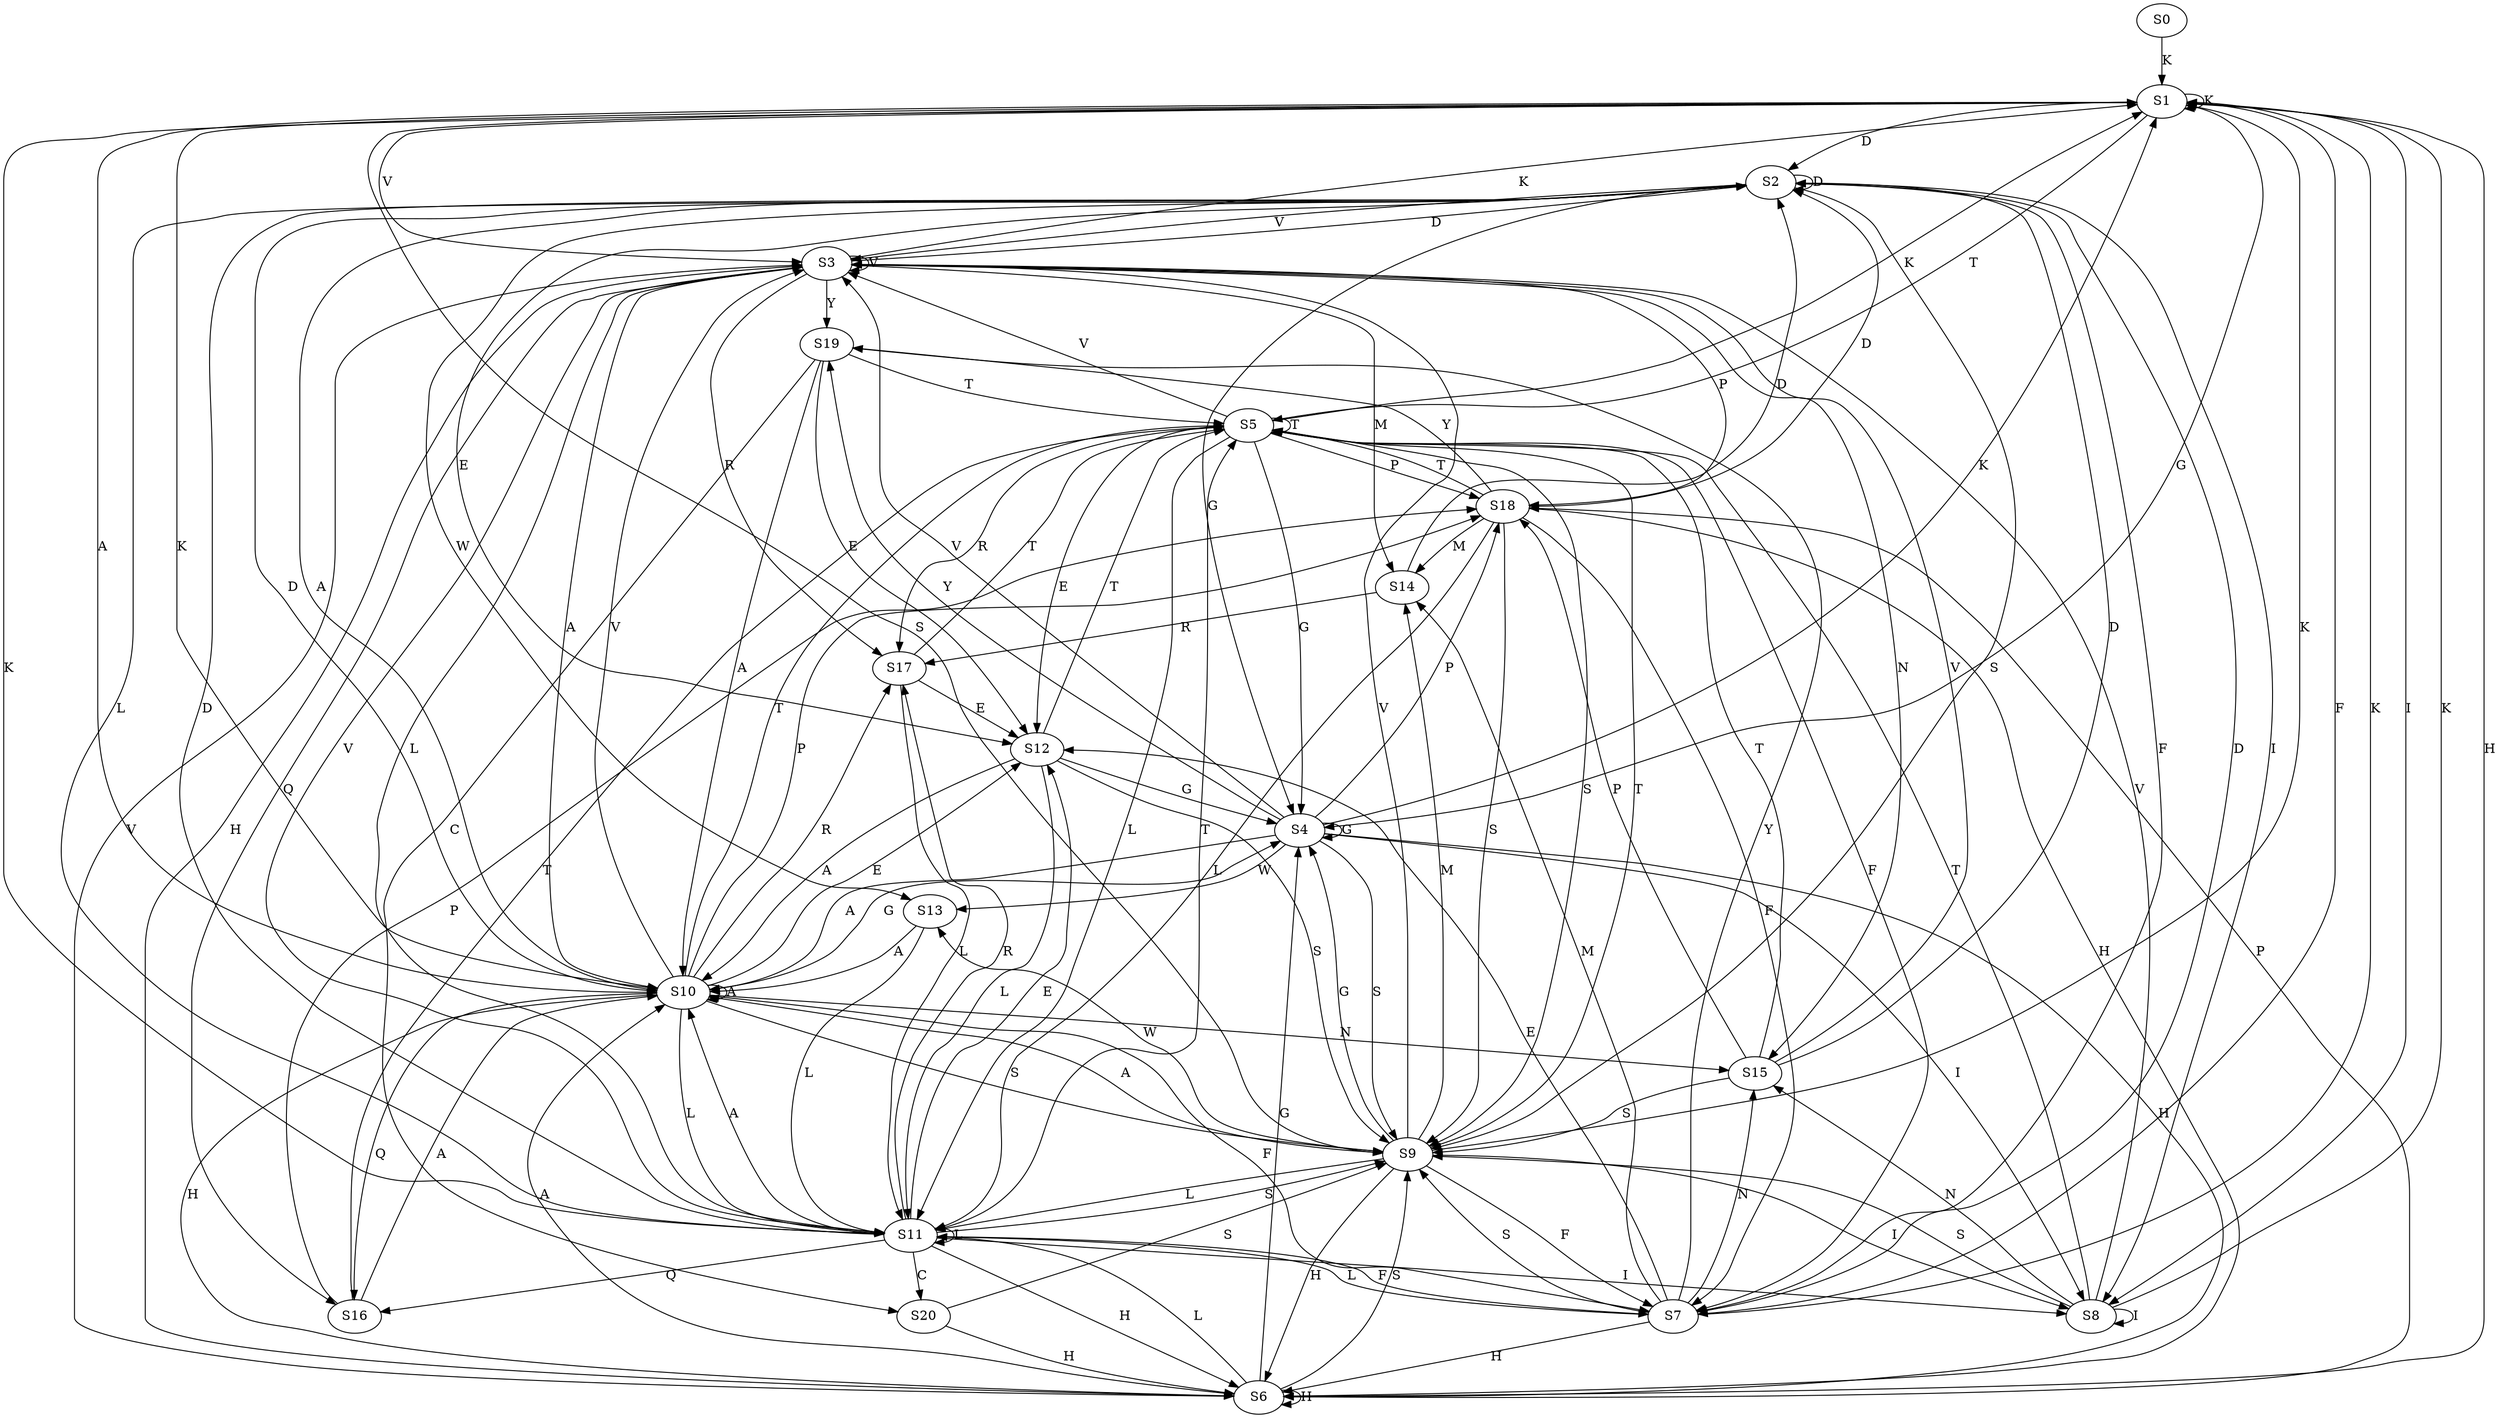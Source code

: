 strict digraph  {
	S0 -> S1 [ label = K ];
	S1 -> S2 [ label = D ];
	S1 -> S3 [ label = V ];
	S1 -> S4 [ label = G ];
	S1 -> S5 [ label = T ];
	S1 -> S1 [ label = K ];
	S1 -> S6 [ label = H ];
	S1 -> S7 [ label = F ];
	S1 -> S8 [ label = I ];
	S1 -> S9 [ label = S ];
	S1 -> S10 [ label = A ];
	S2 -> S10 [ label = A ];
	S2 -> S7 [ label = F ];
	S2 -> S3 [ label = V ];
	S2 -> S2 [ label = D ];
	S2 -> S9 [ label = S ];
	S2 -> S11 [ label = L ];
	S2 -> S12 [ label = E ];
	S2 -> S4 [ label = G ];
	S2 -> S8 [ label = I ];
	S2 -> S13 [ label = W ];
	S3 -> S14 [ label = M ];
	S3 -> S15 [ label = N ];
	S3 -> S1 [ label = K ];
	S3 -> S16 [ label = Q ];
	S3 -> S10 [ label = A ];
	S3 -> S6 [ label = H ];
	S3 -> S17 [ label = R ];
	S3 -> S18 [ label = P ];
	S3 -> S11 [ label = L ];
	S3 -> S2 [ label = D ];
	S3 -> S3 [ label = V ];
	S3 -> S19 [ label = Y ];
	S4 -> S13 [ label = W ];
	S4 -> S3 [ label = V ];
	S4 -> S10 [ label = A ];
	S4 -> S19 [ label = Y ];
	S4 -> S6 [ label = H ];
	S4 -> S1 [ label = K ];
	S4 -> S9 [ label = S ];
	S4 -> S8 [ label = I ];
	S4 -> S4 [ label = G ];
	S4 -> S18 [ label = P ];
	S5 -> S1 [ label = K ];
	S5 -> S18 [ label = P ];
	S5 -> S5 [ label = T ];
	S5 -> S11 [ label = L ];
	S5 -> S3 [ label = V ];
	S5 -> S7 [ label = F ];
	S5 -> S17 [ label = R ];
	S5 -> S9 [ label = S ];
	S5 -> S4 [ label = G ];
	S5 -> S12 [ label = E ];
	S6 -> S10 [ label = A ];
	S6 -> S18 [ label = P ];
	S6 -> S9 [ label = S ];
	S6 -> S4 [ label = G ];
	S6 -> S11 [ label = L ];
	S6 -> S3 [ label = V ];
	S6 -> S6 [ label = H ];
	S7 -> S14 [ label = M ];
	S7 -> S9 [ label = S ];
	S7 -> S19 [ label = Y ];
	S7 -> S6 [ label = H ];
	S7 -> S15 [ label = N ];
	S7 -> S12 [ label = E ];
	S7 -> S2 [ label = D ];
	S7 -> S11 [ label = L ];
	S7 -> S1 [ label = K ];
	S8 -> S15 [ label = N ];
	S8 -> S1 [ label = K ];
	S8 -> S5 [ label = T ];
	S8 -> S8 [ label = I ];
	S8 -> S3 [ label = V ];
	S8 -> S9 [ label = S ];
	S9 -> S11 [ label = L ];
	S9 -> S4 [ label = G ];
	S9 -> S10 [ label = A ];
	S9 -> S1 [ label = K ];
	S9 -> S3 [ label = V ];
	S9 -> S14 [ label = M ];
	S9 -> S13 [ label = W ];
	S9 -> S8 [ label = I ];
	S9 -> S7 [ label = F ];
	S9 -> S6 [ label = H ];
	S9 -> S5 [ label = T ];
	S10 -> S18 [ label = P ];
	S10 -> S1 [ label = K ];
	S10 -> S10 [ label = A ];
	S10 -> S4 [ label = G ];
	S10 -> S6 [ label = H ];
	S10 -> S12 [ label = E ];
	S10 -> S9 [ label = S ];
	S10 -> S3 [ label = V ];
	S10 -> S2 [ label = D ];
	S10 -> S15 [ label = N ];
	S10 -> S11 [ label = L ];
	S10 -> S7 [ label = F ];
	S10 -> S16 [ label = Q ];
	S10 -> S17 [ label = R ];
	S10 -> S5 [ label = T ];
	S11 -> S3 [ label = V ];
	S11 -> S10 [ label = A ];
	S11 -> S7 [ label = F ];
	S11 -> S2 [ label = D ];
	S11 -> S1 [ label = K ];
	S11 -> S11 [ label = L ];
	S11 -> S20 [ label = C ];
	S11 -> S5 [ label = T ];
	S11 -> S6 [ label = H ];
	S11 -> S9 [ label = S ];
	S11 -> S8 [ label = I ];
	S11 -> S17 [ label = R ];
	S11 -> S16 [ label = Q ];
	S11 -> S12 [ label = E ];
	S12 -> S4 [ label = G ];
	S12 -> S10 [ label = A ];
	S12 -> S11 [ label = L ];
	S12 -> S5 [ label = T ];
	S12 -> S9 [ label = S ];
	S13 -> S10 [ label = A ];
	S13 -> S11 [ label = L ];
	S14 -> S17 [ label = R ];
	S14 -> S2 [ label = D ];
	S15 -> S5 [ label = T ];
	S15 -> S18 [ label = P ];
	S15 -> S3 [ label = V ];
	S15 -> S9 [ label = S ];
	S15 -> S2 [ label = D ];
	S16 -> S10 [ label = A ];
	S16 -> S5 [ label = T ];
	S16 -> S18 [ label = P ];
	S17 -> S12 [ label = E ];
	S17 -> S11 [ label = L ];
	S17 -> S5 [ label = T ];
	S18 -> S9 [ label = S ];
	S18 -> S7 [ label = F ];
	S18 -> S14 [ label = M ];
	S18 -> S2 [ label = D ];
	S18 -> S11 [ label = L ];
	S18 -> S5 [ label = T ];
	S18 -> S6 [ label = H ];
	S18 -> S19 [ label = Y ];
	S19 -> S12 [ label = E ];
	S19 -> S5 [ label = T ];
	S19 -> S20 [ label = C ];
	S19 -> S10 [ label = A ];
	S20 -> S6 [ label = H ];
	S20 -> S9 [ label = S ];
}
